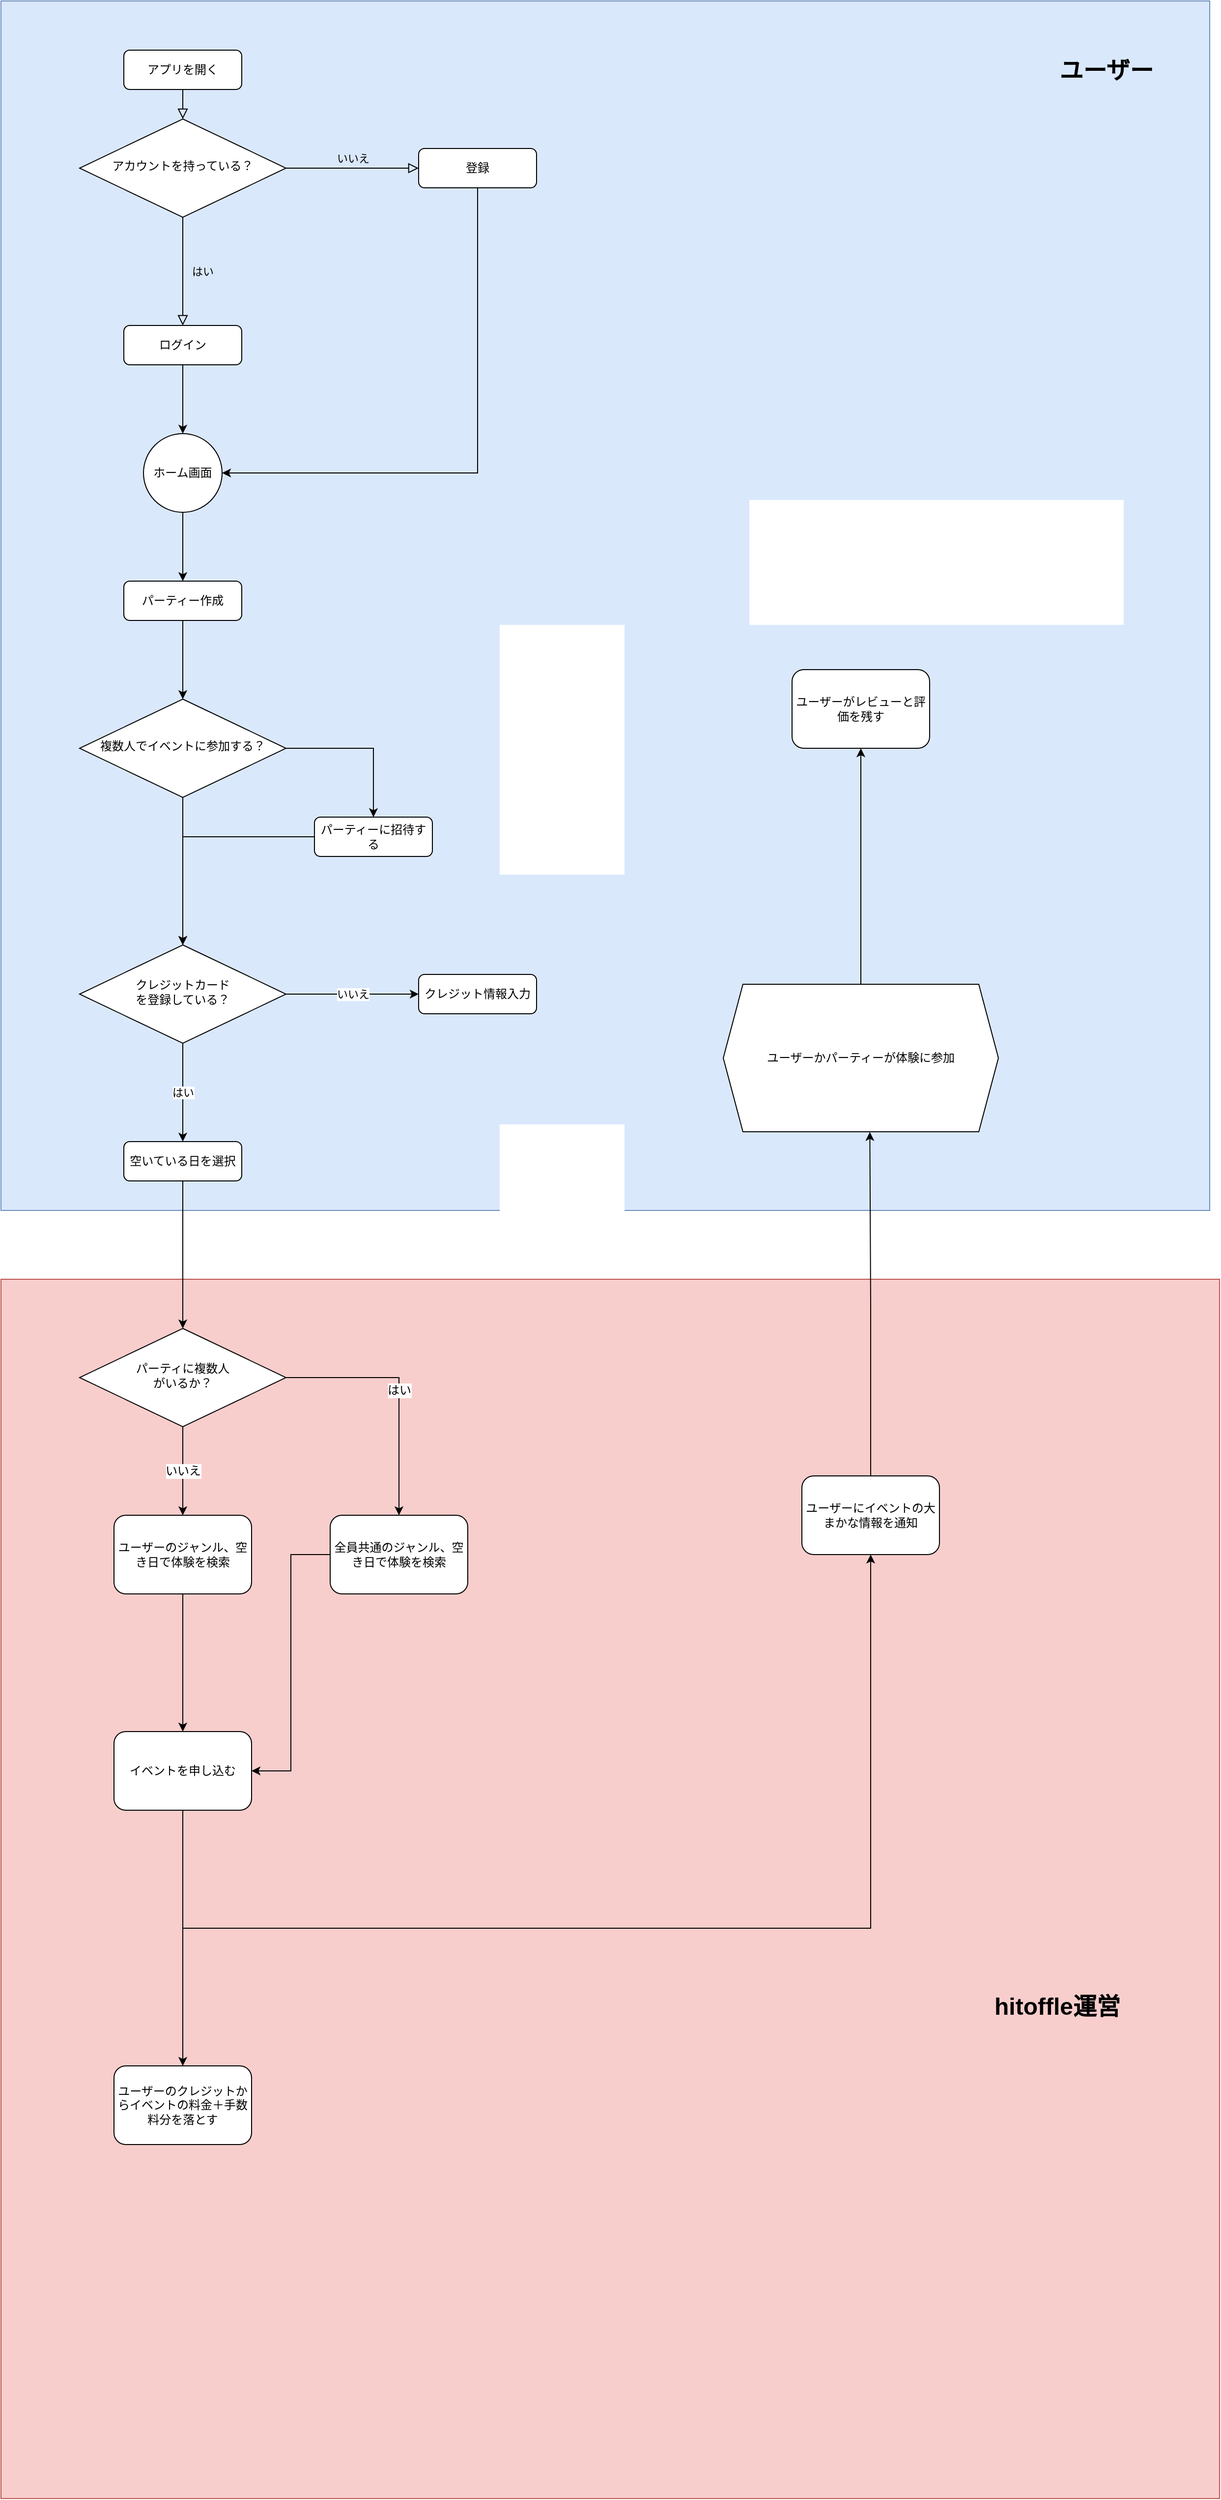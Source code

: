 <mxfile version="15.6.3" type="github">
  <diagram id="C5RBs43oDa-KdzZeNtuy" name="Page-1">
    <mxGraphModel dx="1965" dy="1433" grid="1" gridSize="10" guides="1" tooltips="1" connect="1" arrows="1" fold="1" page="1" pageScale="1" pageWidth="827" pageHeight="1169" math="0" shadow="0">
      <root>
        <mxCell id="WIyWlLk6GJQsqaUBKTNV-0" />
        <mxCell id="WIyWlLk6GJQsqaUBKTNV-1" parent="WIyWlLk6GJQsqaUBKTNV-0" />
        <mxCell id="VVGWKkIphgC3ftQ22iEe-24" value="" style="whiteSpace=wrap;html=1;aspect=fixed;fillColor=#dae8fc;strokeColor=#6c8ebf;" parent="WIyWlLk6GJQsqaUBKTNV-1" vertex="1">
          <mxGeometry x="35" y="30" width="1230" height="1230" as="geometry" />
        </mxCell>
        <mxCell id="WIyWlLk6GJQsqaUBKTNV-2" value="" style="rounded=0;html=1;jettySize=auto;orthogonalLoop=1;fontSize=11;endArrow=block;endFill=0;endSize=8;strokeWidth=1;shadow=0;labelBackgroundColor=none;edgeStyle=orthogonalEdgeStyle;" parent="WIyWlLk6GJQsqaUBKTNV-1" source="WIyWlLk6GJQsqaUBKTNV-3" target="WIyWlLk6GJQsqaUBKTNV-6" edge="1">
          <mxGeometry relative="1" as="geometry" />
        </mxCell>
        <mxCell id="WIyWlLk6GJQsqaUBKTNV-3" value="アプリを開く" style="rounded=1;whiteSpace=wrap;html=1;fontSize=12;glass=0;strokeWidth=1;shadow=0;" parent="WIyWlLk6GJQsqaUBKTNV-1" vertex="1">
          <mxGeometry x="160" y="80" width="120" height="40" as="geometry" />
        </mxCell>
        <mxCell id="WIyWlLk6GJQsqaUBKTNV-4" value="はい" style="rounded=0;html=1;jettySize=auto;orthogonalLoop=1;fontSize=11;endArrow=block;endFill=0;endSize=8;strokeWidth=1;shadow=0;labelBackgroundColor=none;edgeStyle=orthogonalEdgeStyle;entryX=0.5;entryY=0;entryDx=0;entryDy=0;" parent="WIyWlLk6GJQsqaUBKTNV-1" source="WIyWlLk6GJQsqaUBKTNV-6" target="WIyWlLk6GJQsqaUBKTNV-11" edge="1">
          <mxGeometry y="20" relative="1" as="geometry">
            <mxPoint as="offset" />
            <mxPoint x="220" y="320" as="targetPoint" />
          </mxGeometry>
        </mxCell>
        <mxCell id="WIyWlLk6GJQsqaUBKTNV-5" value="いいえ" style="edgeStyle=orthogonalEdgeStyle;rounded=0;html=1;jettySize=auto;orthogonalLoop=1;fontSize=11;endArrow=block;endFill=0;endSize=8;strokeWidth=1;shadow=0;labelBackgroundColor=none;" parent="WIyWlLk6GJQsqaUBKTNV-1" source="WIyWlLk6GJQsqaUBKTNV-6" target="WIyWlLk6GJQsqaUBKTNV-7" edge="1">
          <mxGeometry y="10" relative="1" as="geometry">
            <mxPoint as="offset" />
          </mxGeometry>
        </mxCell>
        <mxCell id="WIyWlLk6GJQsqaUBKTNV-6" value="アカウントを持っている？" style="rhombus;whiteSpace=wrap;html=1;shadow=0;fontFamily=Helvetica;fontSize=12;align=center;strokeWidth=1;spacing=6;spacingTop=-4;" parent="WIyWlLk6GJQsqaUBKTNV-1" vertex="1">
          <mxGeometry x="115" y="150" width="210" height="100" as="geometry" />
        </mxCell>
        <mxCell id="VVGWKkIphgC3ftQ22iEe-2" style="edgeStyle=orthogonalEdgeStyle;rounded=0;orthogonalLoop=1;jettySize=auto;html=1;entryX=1;entryY=0.5;entryDx=0;entryDy=0;" parent="WIyWlLk6GJQsqaUBKTNV-1" source="WIyWlLk6GJQsqaUBKTNV-7" target="VVGWKkIphgC3ftQ22iEe-4" edge="1">
          <mxGeometry relative="1" as="geometry">
            <mxPoint x="280" y="490" as="targetPoint" />
            <Array as="points">
              <mxPoint x="520" y="510" />
            </Array>
          </mxGeometry>
        </mxCell>
        <mxCell id="WIyWlLk6GJQsqaUBKTNV-7" value="登録" style="rounded=1;whiteSpace=wrap;html=1;fontSize=12;glass=0;strokeWidth=1;shadow=0;" parent="WIyWlLk6GJQsqaUBKTNV-1" vertex="1">
          <mxGeometry x="460" y="180" width="120" height="40" as="geometry" />
        </mxCell>
        <mxCell id="VVGWKkIphgC3ftQ22iEe-1" style="edgeStyle=orthogonalEdgeStyle;rounded=0;orthogonalLoop=1;jettySize=auto;html=1;" parent="WIyWlLk6GJQsqaUBKTNV-1" source="WIyWlLk6GJQsqaUBKTNV-11" target="VVGWKkIphgC3ftQ22iEe-4" edge="1">
          <mxGeometry relative="1" as="geometry">
            <mxPoint x="220" y="470" as="targetPoint" />
          </mxGeometry>
        </mxCell>
        <mxCell id="WIyWlLk6GJQsqaUBKTNV-11" value="ログイン" style="rounded=1;whiteSpace=wrap;html=1;fontSize=12;glass=0;strokeWidth=1;shadow=0;" parent="WIyWlLk6GJQsqaUBKTNV-1" vertex="1">
          <mxGeometry x="160" y="360" width="120" height="40" as="geometry" />
        </mxCell>
        <mxCell id="VVGWKkIphgC3ftQ22iEe-8" style="edgeStyle=orthogonalEdgeStyle;rounded=0;orthogonalLoop=1;jettySize=auto;html=1;" parent="WIyWlLk6GJQsqaUBKTNV-1" source="VVGWKkIphgC3ftQ22iEe-3" target="VVGWKkIphgC3ftQ22iEe-7" edge="1">
          <mxGeometry relative="1" as="geometry" />
        </mxCell>
        <mxCell id="VVGWKkIphgC3ftQ22iEe-3" value="パーティー作成" style="rounded=1;whiteSpace=wrap;html=1;fontSize=12;glass=0;strokeWidth=1;shadow=0;" parent="WIyWlLk6GJQsqaUBKTNV-1" vertex="1">
          <mxGeometry x="160" y="620" width="120" height="40" as="geometry" />
        </mxCell>
        <mxCell id="VVGWKkIphgC3ftQ22iEe-5" style="edgeStyle=orthogonalEdgeStyle;rounded=0;orthogonalLoop=1;jettySize=auto;html=1;" parent="WIyWlLk6GJQsqaUBKTNV-1" source="VVGWKkIphgC3ftQ22iEe-4" target="VVGWKkIphgC3ftQ22iEe-3" edge="1">
          <mxGeometry relative="1" as="geometry" />
        </mxCell>
        <mxCell id="VVGWKkIphgC3ftQ22iEe-4" value="ホーム画面" style="ellipse;whiteSpace=wrap;html=1;aspect=fixed;" parent="WIyWlLk6GJQsqaUBKTNV-1" vertex="1">
          <mxGeometry x="180" y="470" width="80" height="80" as="geometry" />
        </mxCell>
        <mxCell id="VVGWKkIphgC3ftQ22iEe-9" style="edgeStyle=orthogonalEdgeStyle;rounded=0;orthogonalLoop=1;jettySize=auto;html=1;entryX=0.5;entryY=0;entryDx=0;entryDy=0;" parent="WIyWlLk6GJQsqaUBKTNV-1" source="VVGWKkIphgC3ftQ22iEe-7" target="VVGWKkIphgC3ftQ22iEe-12" edge="1">
          <mxGeometry relative="1" as="geometry">
            <mxPoint x="410" y="860" as="targetPoint" />
          </mxGeometry>
        </mxCell>
        <mxCell id="VVGWKkIphgC3ftQ22iEe-10" style="edgeStyle=orthogonalEdgeStyle;rounded=0;orthogonalLoop=1;jettySize=auto;html=1;" parent="WIyWlLk6GJQsqaUBKTNV-1" source="VVGWKkIphgC3ftQ22iEe-7" edge="1">
          <mxGeometry relative="1" as="geometry">
            <mxPoint x="220" y="990" as="targetPoint" />
          </mxGeometry>
        </mxCell>
        <mxCell id="VVGWKkIphgC3ftQ22iEe-7" value="複数人でイベントに参加する？" style="rhombus;whiteSpace=wrap;html=1;shadow=0;fontFamily=Helvetica;fontSize=12;align=center;strokeWidth=1;spacing=6;spacingTop=-4;" parent="WIyWlLk6GJQsqaUBKTNV-1" vertex="1">
          <mxGeometry x="115" y="740" width="210" height="100" as="geometry" />
        </mxCell>
        <mxCell id="VVGWKkIphgC3ftQ22iEe-15" style="edgeStyle=orthogonalEdgeStyle;rounded=0;orthogonalLoop=1;jettySize=auto;html=1;entryX=0.5;entryY=0;entryDx=0;entryDy=0;" parent="WIyWlLk6GJQsqaUBKTNV-1" source="VVGWKkIphgC3ftQ22iEe-12" target="VVGWKkIphgC3ftQ22iEe-16" edge="1">
          <mxGeometry relative="1" as="geometry">
            <mxPoint x="220" y="990" as="targetPoint" />
          </mxGeometry>
        </mxCell>
        <mxCell id="VVGWKkIphgC3ftQ22iEe-12" value="パーティーに招待する" style="rounded=1;whiteSpace=wrap;html=1;fontSize=12;glass=0;strokeWidth=1;shadow=0;" parent="WIyWlLk6GJQsqaUBKTNV-1" vertex="1">
          <mxGeometry x="354" y="860" width="120" height="40" as="geometry" />
        </mxCell>
        <mxCell id="VVGWKkIphgC3ftQ22iEe-17" value="いいえ" style="edgeStyle=orthogonalEdgeStyle;rounded=0;orthogonalLoop=1;jettySize=auto;html=1;" parent="WIyWlLk6GJQsqaUBKTNV-1" source="VVGWKkIphgC3ftQ22iEe-16" target="VVGWKkIphgC3ftQ22iEe-21" edge="1">
          <mxGeometry relative="1" as="geometry">
            <mxPoint x="460" y="1040" as="targetPoint" />
          </mxGeometry>
        </mxCell>
        <mxCell id="VVGWKkIphgC3ftQ22iEe-20" value="はい" style="edgeStyle=orthogonalEdgeStyle;rounded=0;orthogonalLoop=1;jettySize=auto;html=1;" parent="WIyWlLk6GJQsqaUBKTNV-1" source="VVGWKkIphgC3ftQ22iEe-16" target="VVGWKkIphgC3ftQ22iEe-19" edge="1">
          <mxGeometry relative="1" as="geometry" />
        </mxCell>
        <mxCell id="VVGWKkIphgC3ftQ22iEe-16" value="クレジットカード&lt;br&gt;を登録している？" style="rhombus;whiteSpace=wrap;html=1;shadow=0;fontFamily=Helvetica;fontSize=12;align=center;strokeWidth=1;spacing=6;spacingTop=-4;" parent="WIyWlLk6GJQsqaUBKTNV-1" vertex="1">
          <mxGeometry x="115" y="990" width="210" height="100" as="geometry" />
        </mxCell>
        <mxCell id="VVGWKkIphgC3ftQ22iEe-19" value="空いている日を選択" style="rounded=1;whiteSpace=wrap;html=1;fontSize=12;glass=0;strokeWidth=1;shadow=0;" parent="WIyWlLk6GJQsqaUBKTNV-1" vertex="1">
          <mxGeometry x="160" y="1190" width="120" height="40" as="geometry" />
        </mxCell>
        <mxCell id="VVGWKkIphgC3ftQ22iEe-21" value="クレジット情報入力" style="rounded=1;whiteSpace=wrap;html=1;fontSize=12;glass=0;strokeWidth=1;shadow=0;" parent="WIyWlLk6GJQsqaUBKTNV-1" vertex="1">
          <mxGeometry x="460" y="1020" width="120" height="40" as="geometry" />
        </mxCell>
        <mxCell id="VVGWKkIphgC3ftQ22iEe-25" value="&lt;b&gt;&lt;font style=&quot;font-size: 24px&quot;&gt;ユーザー&lt;/font&gt;&lt;/b&gt;" style="text;html=1;strokeColor=none;fillColor=none;align=center;verticalAlign=middle;whiteSpace=wrap;rounded=0;" parent="WIyWlLk6GJQsqaUBKTNV-1" vertex="1">
          <mxGeometry x="1100" y="81" width="120" height="39" as="geometry" />
        </mxCell>
        <mxCell id="VVGWKkIphgC3ftQ22iEe-26" value="" style="whiteSpace=wrap;html=1;aspect=fixed;fontSize=24;fillColor=#f8cecc;strokeColor=#b85450;" parent="WIyWlLk6GJQsqaUBKTNV-1" vertex="1">
          <mxGeometry x="35" y="1330" width="1240" height="1240" as="geometry" />
        </mxCell>
        <mxCell id="VVGWKkIphgC3ftQ22iEe-35" value="はい" style="edgeStyle=orthogonalEdgeStyle;rounded=0;orthogonalLoop=1;jettySize=auto;html=1;fontSize=12;" parent="WIyWlLk6GJQsqaUBKTNV-1" source="VVGWKkIphgC3ftQ22iEe-30" target="VVGWKkIphgC3ftQ22iEe-34" edge="1">
          <mxGeometry relative="1" as="geometry" />
        </mxCell>
        <mxCell id="VVGWKkIphgC3ftQ22iEe-38" value="いいえ" style="edgeStyle=orthogonalEdgeStyle;rounded=0;orthogonalLoop=1;jettySize=auto;html=1;fontSize=12;" parent="WIyWlLk6GJQsqaUBKTNV-1" source="VVGWKkIphgC3ftQ22iEe-30" target="VVGWKkIphgC3ftQ22iEe-37" edge="1">
          <mxGeometry relative="1" as="geometry" />
        </mxCell>
        <mxCell id="VVGWKkIphgC3ftQ22iEe-30" value="パーティに複数人&lt;br&gt;がいるか？" style="rhombus;whiteSpace=wrap;html=1;shadow=0;fontFamily=Helvetica;fontSize=12;align=center;strokeWidth=1;spacing=6;spacingTop=-4;" parent="WIyWlLk6GJQsqaUBKTNV-1" vertex="1">
          <mxGeometry x="115" y="1380" width="210" height="100" as="geometry" />
        </mxCell>
        <mxCell id="VVGWKkIphgC3ftQ22iEe-32" style="edgeStyle=orthogonalEdgeStyle;rounded=0;orthogonalLoop=1;jettySize=auto;html=1;fontSize=12;" parent="WIyWlLk6GJQsqaUBKTNV-1" source="VVGWKkIphgC3ftQ22iEe-19" target="VVGWKkIphgC3ftQ22iEe-30" edge="1">
          <mxGeometry relative="1" as="geometry" />
        </mxCell>
        <mxCell id="VVGWKkIphgC3ftQ22iEe-43" style="edgeStyle=orthogonalEdgeStyle;rounded=0;orthogonalLoop=1;jettySize=auto;html=1;entryX=1;entryY=0.5;entryDx=0;entryDy=0;fontSize=24;" parent="WIyWlLk6GJQsqaUBKTNV-1" source="VVGWKkIphgC3ftQ22iEe-34" target="VVGWKkIphgC3ftQ22iEe-41" edge="1">
          <mxGeometry relative="1" as="geometry" />
        </mxCell>
        <mxCell id="VVGWKkIphgC3ftQ22iEe-34" value="全員共通のジャンル、空き日で体験を検索" style="rounded=1;whiteSpace=wrap;html=1;fontSize=12;glass=0;strokeWidth=1;shadow=0;" parent="WIyWlLk6GJQsqaUBKTNV-1" vertex="1">
          <mxGeometry x="370" y="1570" width="140" height="80" as="geometry" />
        </mxCell>
        <mxCell id="VVGWKkIphgC3ftQ22iEe-42" style="edgeStyle=orthogonalEdgeStyle;rounded=0;orthogonalLoop=1;jettySize=auto;html=1;fontSize=24;" parent="WIyWlLk6GJQsqaUBKTNV-1" source="VVGWKkIphgC3ftQ22iEe-37" target="VVGWKkIphgC3ftQ22iEe-41" edge="1">
          <mxGeometry relative="1" as="geometry" />
        </mxCell>
        <mxCell id="VVGWKkIphgC3ftQ22iEe-37" value="ユーザーのジャンル、空き日で体験を検索" style="rounded=1;whiteSpace=wrap;html=1;fontSize=12;glass=0;strokeWidth=1;shadow=0;" parent="WIyWlLk6GJQsqaUBKTNV-1" vertex="1">
          <mxGeometry x="150" y="1570" width="140" height="80" as="geometry" />
        </mxCell>
        <mxCell id="VVGWKkIphgC3ftQ22iEe-39" value="&lt;font style=&quot;font-size: 24px&quot;&gt;&lt;b&gt;hitoffle運営&lt;/b&gt;&lt;/font&gt;" style="text;html=1;strokeColor=none;fillColor=none;align=center;verticalAlign=middle;whiteSpace=wrap;rounded=0;fontSize=12;" parent="WIyWlLk6GJQsqaUBKTNV-1" vertex="1">
          <mxGeometry x="990" y="2030" width="240" height="80" as="geometry" />
        </mxCell>
        <mxCell id="VVGWKkIphgC3ftQ22iEe-48" style="edgeStyle=orthogonalEdgeStyle;rounded=0;orthogonalLoop=1;jettySize=auto;html=1;fontSize=24;exitX=0.5;exitY=1;exitDx=0;exitDy=0;entryX=0.5;entryY=0;entryDx=0;entryDy=0;" parent="WIyWlLk6GJQsqaUBKTNV-1" source="VVGWKkIphgC3ftQ22iEe-41" target="VVGWKkIphgC3ftQ22iEe-47" edge="1">
          <mxGeometry relative="1" as="geometry" />
        </mxCell>
        <mxCell id="VVGWKkIphgC3ftQ22iEe-41" value="イベントを申し込む" style="rounded=1;whiteSpace=wrap;html=1;fontSize=12;glass=0;strokeWidth=1;shadow=0;" parent="WIyWlLk6GJQsqaUBKTNV-1" vertex="1">
          <mxGeometry x="150" y="1790" width="140" height="80" as="geometry" />
        </mxCell>
        <mxCell id="VVGWKkIphgC3ftQ22iEe-50" style="edgeStyle=orthogonalEdgeStyle;rounded=0;orthogonalLoop=1;jettySize=auto;html=1;fontSize=24;exitX=0.5;exitY=1;exitDx=0;exitDy=0;" parent="WIyWlLk6GJQsqaUBKTNV-1" source="VVGWKkIphgC3ftQ22iEe-41" target="VVGWKkIphgC3ftQ22iEe-49" edge="1">
          <mxGeometry relative="1" as="geometry">
            <Array as="points">
              <mxPoint x="220" y="1990" />
              <mxPoint x="920" y="1990" />
            </Array>
          </mxGeometry>
        </mxCell>
        <mxCell id="VVGWKkIphgC3ftQ22iEe-47" value="ユーザーのクレジットからイベントの料金＋手数料分を落とす" style="rounded=1;whiteSpace=wrap;html=1;fontSize=12;glass=0;strokeWidth=1;shadow=0;" parent="WIyWlLk6GJQsqaUBKTNV-1" vertex="1">
          <mxGeometry x="150" y="2130" width="140" height="80" as="geometry" />
        </mxCell>
        <mxCell id="VVGWKkIphgC3ftQ22iEe-54" style="edgeStyle=orthogonalEdgeStyle;rounded=0;orthogonalLoop=1;jettySize=auto;html=1;fontSize=24;entryX=0.55;entryY=0.95;entryDx=0;entryDy=0;entryPerimeter=0;" parent="WIyWlLk6GJQsqaUBKTNV-1" source="VVGWKkIphgC3ftQ22iEe-49" edge="1">
          <mxGeometry relative="1" as="geometry">
            <mxPoint x="919.15" y="1180.236" as="targetPoint" />
          </mxGeometry>
        </mxCell>
        <mxCell id="VVGWKkIphgC3ftQ22iEe-49" value="ユーザーにイベントの大まかな情報を通知" style="rounded=1;whiteSpace=wrap;html=1;fontSize=12;glass=0;strokeWidth=1;shadow=0;" parent="WIyWlLk6GJQsqaUBKTNV-1" vertex="1">
          <mxGeometry x="850" y="1530" width="140" height="80" as="geometry" />
        </mxCell>
        <mxCell id="mJmePlffthuygLBhJIn6-1" value="ユーザーがレビューと評価を残す" style="rounded=1;whiteSpace=wrap;html=1;fontSize=12;glass=0;strokeWidth=1;shadow=0;" vertex="1" parent="WIyWlLk6GJQsqaUBKTNV-1">
          <mxGeometry x="840" y="710" width="140" height="80" as="geometry" />
        </mxCell>
        <mxCell id="mJmePlffthuygLBhJIn6-4" style="edgeStyle=orthogonalEdgeStyle;rounded=0;orthogonalLoop=1;jettySize=auto;html=1;exitX=0.5;exitY=0;exitDx=0;exitDy=0;" edge="1" parent="WIyWlLk6GJQsqaUBKTNV-1" source="mJmePlffthuygLBhJIn6-5" target="mJmePlffthuygLBhJIn6-1">
          <mxGeometry relative="1" as="geometry">
            <mxPoint x="938.125" y="1053.734" as="sourcePoint" />
          </mxGeometry>
        </mxCell>
        <mxCell id="mJmePlffthuygLBhJIn6-5" value="ユーザーかパーティーが体験に参加" style="shape=hexagon;perimeter=hexagonPerimeter2;whiteSpace=wrap;html=1;fixedSize=1;" vertex="1" parent="WIyWlLk6GJQsqaUBKTNV-1">
          <mxGeometry x="770" y="1030" width="280" height="150" as="geometry" />
        </mxCell>
      </root>
    </mxGraphModel>
  </diagram>
</mxfile>
